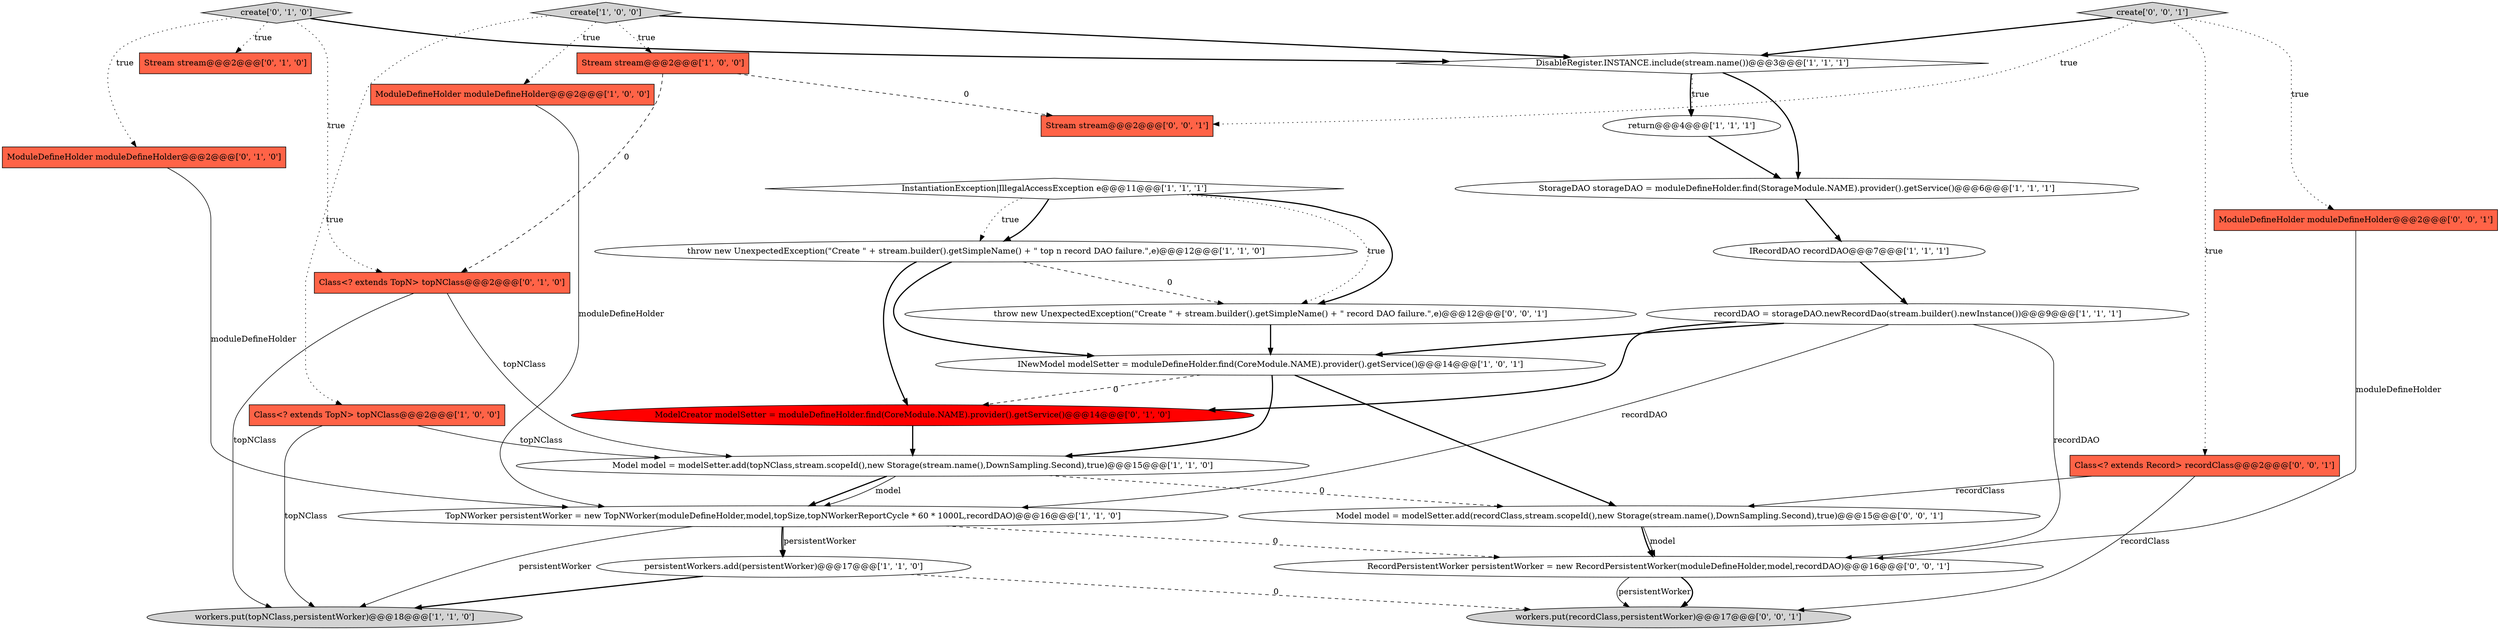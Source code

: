 digraph {
4 [style = filled, label = "recordDAO = storageDAO.newRecordDao(stream.builder().newInstance())@@@9@@@['1', '1', '1']", fillcolor = white, shape = ellipse image = "AAA0AAABBB1BBB"];
19 [style = filled, label = "ModuleDefineHolder moduleDefineHolder@@@2@@@['0', '1', '0']", fillcolor = tomato, shape = box image = "AAA0AAABBB2BBB"];
26 [style = filled, label = "ModuleDefineHolder moduleDefineHolder@@@2@@@['0', '0', '1']", fillcolor = tomato, shape = box image = "AAA0AAABBB3BBB"];
9 [style = filled, label = "workers.put(topNClass,persistentWorker)@@@18@@@['1', '1', '0']", fillcolor = lightgray, shape = ellipse image = "AAA0AAABBB1BBB"];
15 [style = filled, label = "Model model = modelSetter.add(topNClass,stream.scopeId(),new Storage(stream.name(),DownSampling.Second),true)@@@15@@@['1', '1', '0']", fillcolor = white, shape = ellipse image = "AAA0AAABBB1BBB"];
8 [style = filled, label = "StorageDAO storageDAO = moduleDefineHolder.find(StorageModule.NAME).provider().getService()@@@6@@@['1', '1', '1']", fillcolor = white, shape = ellipse image = "AAA0AAABBB1BBB"];
22 [style = filled, label = "workers.put(recordClass,persistentWorker)@@@17@@@['0', '0', '1']", fillcolor = lightgray, shape = ellipse image = "AAA0AAABBB3BBB"];
16 [style = filled, label = "ModelCreator modelSetter = moduleDefineHolder.find(CoreModule.NAME).provider().getService()@@@14@@@['0', '1', '0']", fillcolor = red, shape = ellipse image = "AAA1AAABBB2BBB"];
13 [style = filled, label = "INewModel modelSetter = moduleDefineHolder.find(CoreModule.NAME).provider().getService()@@@14@@@['1', '0', '1']", fillcolor = white, shape = ellipse image = "AAA0AAABBB1BBB"];
12 [style = filled, label = "Class<? extends TopN> topNClass@@@2@@@['1', '0', '0']", fillcolor = tomato, shape = box image = "AAA0AAABBB1BBB"];
1 [style = filled, label = "throw new UnexpectedException(\"Create \" + stream.builder().getSimpleName() + \" top n record DAO failure.\",e)@@@12@@@['1', '1', '0']", fillcolor = white, shape = ellipse image = "AAA0AAABBB1BBB"];
21 [style = filled, label = "create['0', '0', '1']", fillcolor = lightgray, shape = diamond image = "AAA0AAABBB3BBB"];
25 [style = filled, label = "Model model = modelSetter.add(recordClass,stream.scopeId(),new Storage(stream.name(),DownSampling.Second),true)@@@15@@@['0', '0', '1']", fillcolor = white, shape = ellipse image = "AAA0AAABBB3BBB"];
17 [style = filled, label = "create['0', '1', '0']", fillcolor = lightgray, shape = diamond image = "AAA0AAABBB2BBB"];
6 [style = filled, label = "return@@@4@@@['1', '1', '1']", fillcolor = white, shape = ellipse image = "AAA0AAABBB1BBB"];
7 [style = filled, label = "ModuleDefineHolder moduleDefineHolder@@@2@@@['1', '0', '0']", fillcolor = tomato, shape = box image = "AAA0AAABBB1BBB"];
3 [style = filled, label = "IRecordDAO recordDAO@@@7@@@['1', '1', '1']", fillcolor = white, shape = ellipse image = "AAA0AAABBB1BBB"];
11 [style = filled, label = "persistentWorkers.add(persistentWorker)@@@17@@@['1', '1', '0']", fillcolor = white, shape = ellipse image = "AAA0AAABBB1BBB"];
18 [style = filled, label = "Stream stream@@@2@@@['0', '1', '0']", fillcolor = tomato, shape = box image = "AAA0AAABBB2BBB"];
14 [style = filled, label = "Stream stream@@@2@@@['1', '0', '0']", fillcolor = tomato, shape = box image = "AAA1AAABBB1BBB"];
24 [style = filled, label = "RecordPersistentWorker persistentWorker = new RecordPersistentWorker(moduleDefineHolder,model,recordDAO)@@@16@@@['0', '0', '1']", fillcolor = white, shape = ellipse image = "AAA0AAABBB3BBB"];
5 [style = filled, label = "DisableRegister.INSTANCE.include(stream.name())@@@3@@@['1', '1', '1']", fillcolor = white, shape = diamond image = "AAA0AAABBB1BBB"];
20 [style = filled, label = "Class<? extends TopN> topNClass@@@2@@@['0', '1', '0']", fillcolor = tomato, shape = box image = "AAA1AAABBB2BBB"];
2 [style = filled, label = "InstantiationException|IllegalAccessException e@@@11@@@['1', '1', '1']", fillcolor = white, shape = diamond image = "AAA0AAABBB1BBB"];
23 [style = filled, label = "throw new UnexpectedException(\"Create \" + stream.builder().getSimpleName() + \" record DAO failure.\",e)@@@12@@@['0', '0', '1']", fillcolor = white, shape = ellipse image = "AAA0AAABBB3BBB"];
0 [style = filled, label = "TopNWorker persistentWorker = new TopNWorker(moduleDefineHolder,model,topSize,topNWorkerReportCycle * 60 * 1000L,recordDAO)@@@16@@@['1', '1', '0']", fillcolor = white, shape = ellipse image = "AAA0AAABBB1BBB"];
28 [style = filled, label = "Stream stream@@@2@@@['0', '0', '1']", fillcolor = tomato, shape = box image = "AAA0AAABBB3BBB"];
27 [style = filled, label = "Class<? extends Record> recordClass@@@2@@@['0', '0', '1']", fillcolor = tomato, shape = box image = "AAA0AAABBB3BBB"];
10 [style = filled, label = "create['1', '0', '0']", fillcolor = lightgray, shape = diamond image = "AAA0AAABBB1BBB"];
17->20 [style = dotted, label="true"];
13->25 [style = bold, label=""];
16->15 [style = bold, label=""];
5->8 [style = bold, label=""];
17->5 [style = bold, label=""];
10->12 [style = dotted, label="true"];
17->18 [style = dotted, label="true"];
14->28 [style = dashed, label="0"];
19->0 [style = solid, label="moduleDefineHolder"];
2->1 [style = bold, label=""];
0->9 [style = solid, label="persistentWorker"];
12->9 [style = solid, label="topNClass"];
4->13 [style = bold, label=""];
8->3 [style = bold, label=""];
11->22 [style = dashed, label="0"];
25->24 [style = solid, label="model"];
20->15 [style = solid, label="topNClass"];
24->22 [style = solid, label="persistentWorker"];
5->6 [style = dotted, label="true"];
21->27 [style = dotted, label="true"];
2->23 [style = dotted, label="true"];
0->11 [style = bold, label=""];
14->20 [style = dashed, label="0"];
27->22 [style = solid, label="recordClass"];
12->15 [style = solid, label="topNClass"];
4->24 [style = solid, label="recordDAO"];
11->9 [style = bold, label=""];
24->22 [style = bold, label=""];
3->4 [style = bold, label=""];
1->13 [style = bold, label=""];
21->28 [style = dotted, label="true"];
10->14 [style = dotted, label="true"];
4->0 [style = solid, label="recordDAO"];
7->0 [style = solid, label="moduleDefineHolder"];
2->23 [style = bold, label=""];
21->5 [style = bold, label=""];
25->24 [style = bold, label=""];
15->25 [style = dashed, label="0"];
26->24 [style = solid, label="moduleDefineHolder"];
10->5 [style = bold, label=""];
5->6 [style = bold, label=""];
21->26 [style = dotted, label="true"];
23->13 [style = bold, label=""];
20->9 [style = solid, label="topNClass"];
2->1 [style = dotted, label="true"];
1->16 [style = bold, label=""];
15->0 [style = bold, label=""];
6->8 [style = bold, label=""];
17->19 [style = dotted, label="true"];
0->24 [style = dashed, label="0"];
13->15 [style = bold, label=""];
15->0 [style = solid, label="model"];
1->23 [style = dashed, label="0"];
10->7 [style = dotted, label="true"];
0->11 [style = solid, label="persistentWorker"];
4->16 [style = bold, label=""];
13->16 [style = dashed, label="0"];
27->25 [style = solid, label="recordClass"];
}
